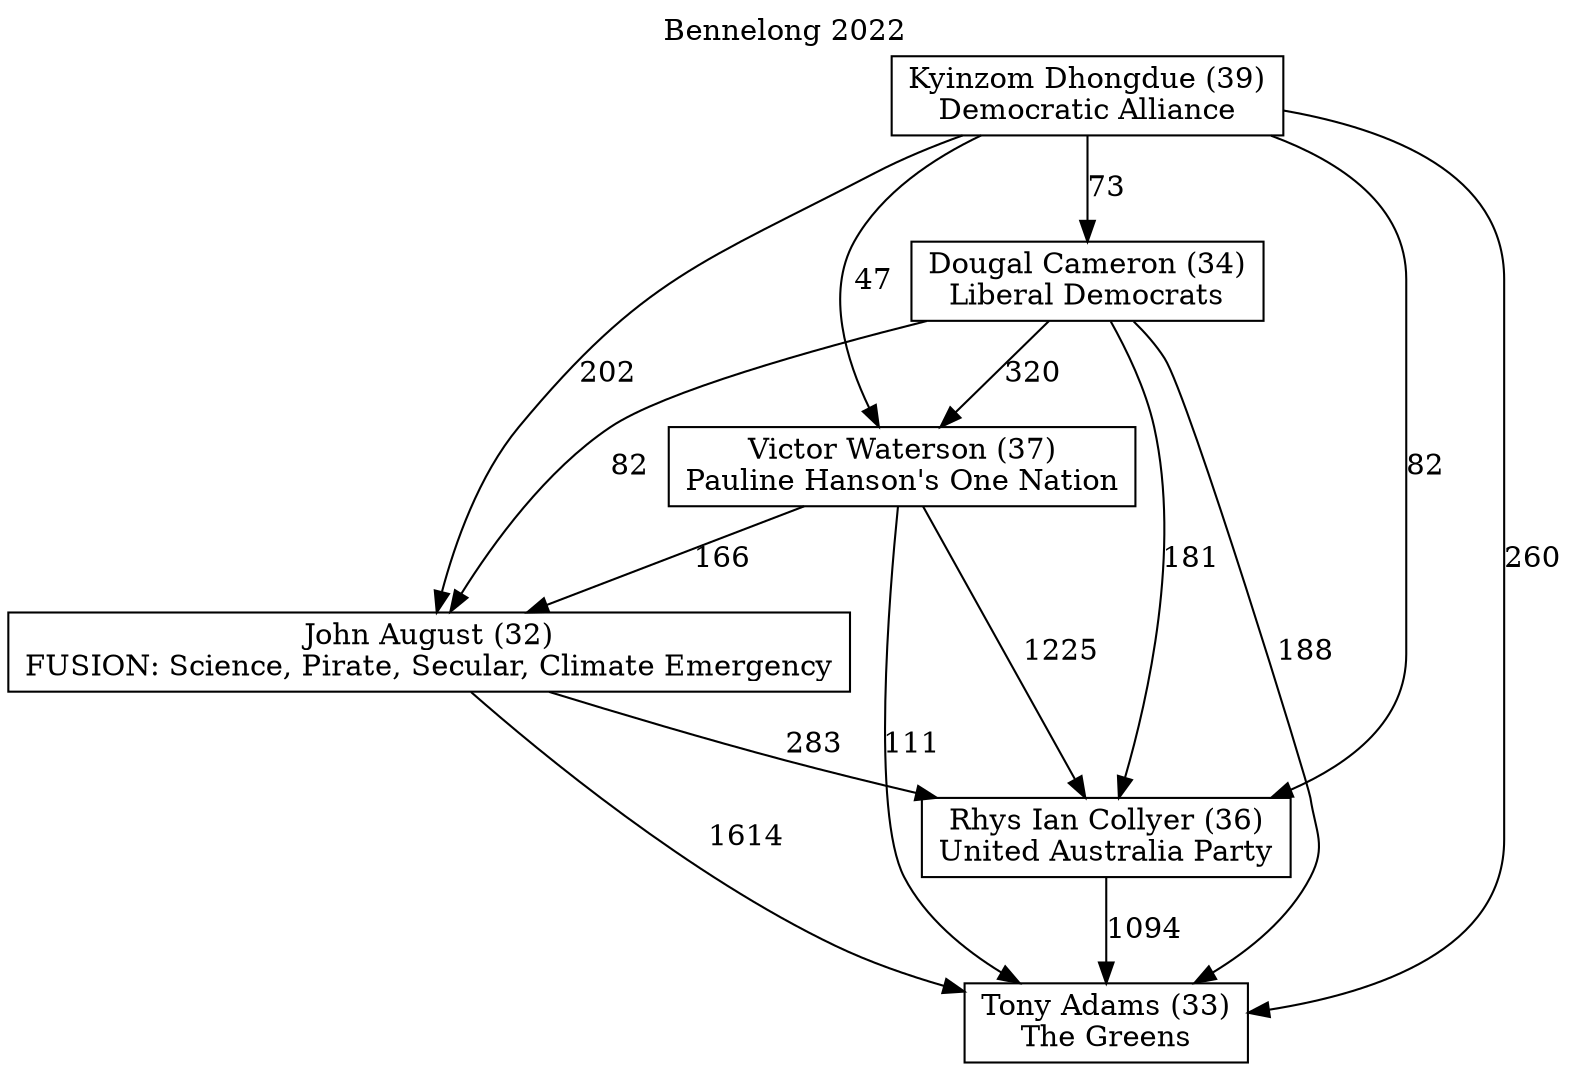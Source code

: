 // House preference flow
digraph "Tony Adams (33)_Bennelong_2022" {
	graph [label="Bennelong 2022" labelloc=t mclimit=10]
	node [shape=box]
	"Rhys Ian Collyer (36)" [label="Rhys Ian Collyer (36)
United Australia Party"]
	"Victor Waterson (37)" [label="Victor Waterson (37)
Pauline Hanson's One Nation"]
	"Tony Adams (33)" [label="Tony Adams (33)
The Greens"]
	"Dougal Cameron (34)" [label="Dougal Cameron (34)
Liberal Democrats"]
	"Kyinzom Dhongdue (39)" [label="Kyinzom Dhongdue (39)
Democratic Alliance"]
	"John August (32)" [label="John August (32)
FUSION: Science, Pirate, Secular, Climate Emergency"]
	"Kyinzom Dhongdue (39)" -> "Tony Adams (33)" [label=260]
	"Victor Waterson (37)" -> "John August (32)" [label=166]
	"Kyinzom Dhongdue (39)" -> "Rhys Ian Collyer (36)" [label=82]
	"Kyinzom Dhongdue (39)" -> "Victor Waterson (37)" [label=47]
	"Dougal Cameron (34)" -> "Victor Waterson (37)" [label=320]
	"John August (32)" -> "Tony Adams (33)" [label=1614]
	"Kyinzom Dhongdue (39)" -> "Dougal Cameron (34)" [label=73]
	"Rhys Ian Collyer (36)" -> "Tony Adams (33)" [label=1094]
	"Kyinzom Dhongdue (39)" -> "John August (32)" [label=202]
	"Victor Waterson (37)" -> "Rhys Ian Collyer (36)" [label=1225]
	"Dougal Cameron (34)" -> "John August (32)" [label=82]
	"Victor Waterson (37)" -> "Tony Adams (33)" [label=111]
	"Dougal Cameron (34)" -> "Rhys Ian Collyer (36)" [label=181]
	"Dougal Cameron (34)" -> "Tony Adams (33)" [label=188]
	"John August (32)" -> "Rhys Ian Collyer (36)" [label=283]
}
